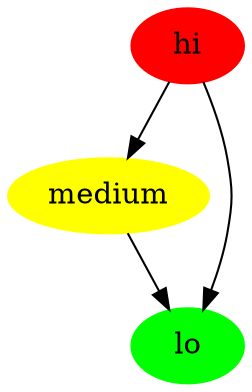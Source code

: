 digraph G {
  graph [URL="default.html", BGURL="background.gif"]
  node [URL="\N.html", style=filled]

  // edge URLs are not supported by imagemap clients, but they are allowed.
  edge [URL="\N.html"] 
 
  hi [color=red]
  medium [color=yellow]
  lo [color=green]
 
  hi->medium->lo
  hi->lo
}
